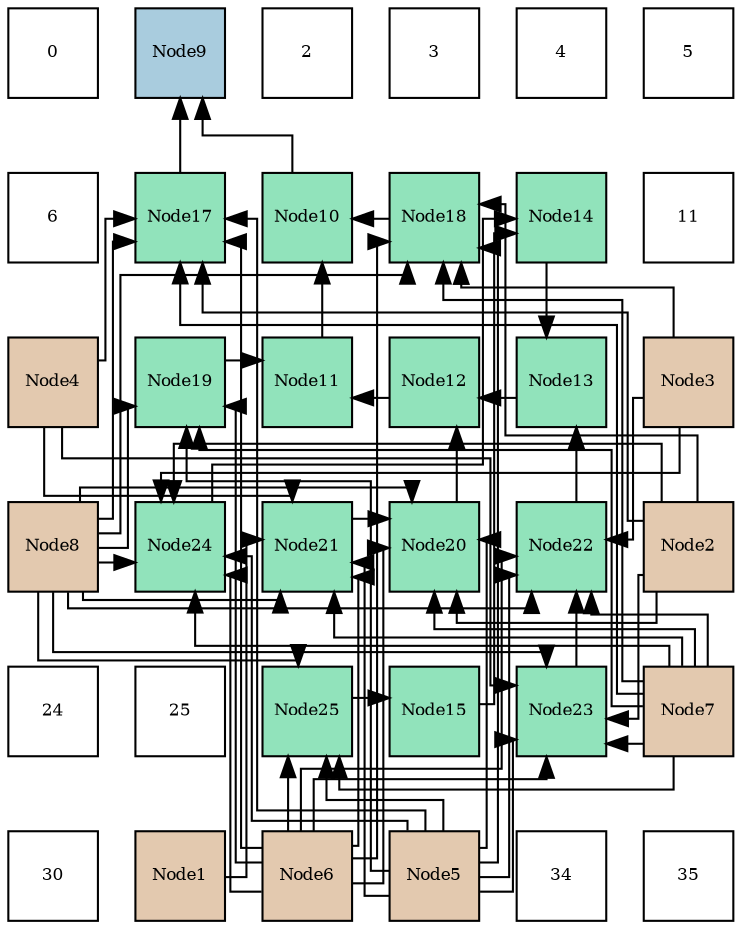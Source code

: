 digraph layout{
 rankdir=TB;
 splines=ortho;
 node [style=filled shape=square fixedsize=true width=0.6];
0[label="0", fontsize=8, fillcolor="#ffffff"];
1[label="Node9", fontsize=8, fillcolor="#a9ccde"];
2[label="2", fontsize=8, fillcolor="#ffffff"];
3[label="3", fontsize=8, fillcolor="#ffffff"];
4[label="4", fontsize=8, fillcolor="#ffffff"];
5[label="5", fontsize=8, fillcolor="#ffffff"];
6[label="6", fontsize=8, fillcolor="#ffffff"];
7[label="Node17", fontsize=8, fillcolor="#91e3bb"];
8[label="Node10", fontsize=8, fillcolor="#91e3bb"];
9[label="Node18", fontsize=8, fillcolor="#91e3bb"];
10[label="Node14", fontsize=8, fillcolor="#91e3bb"];
11[label="11", fontsize=8, fillcolor="#ffffff"];
12[label="Node4", fontsize=8, fillcolor="#e3c9af"];
13[label="Node19", fontsize=8, fillcolor="#91e3bb"];
14[label="Node11", fontsize=8, fillcolor="#91e3bb"];
15[label="Node12", fontsize=8, fillcolor="#91e3bb"];
16[label="Node13", fontsize=8, fillcolor="#91e3bb"];
17[label="Node3", fontsize=8, fillcolor="#e3c9af"];
18[label="Node8", fontsize=8, fillcolor="#e3c9af"];
19[label="Node24", fontsize=8, fillcolor="#91e3bb"];
20[label="Node21", fontsize=8, fillcolor="#91e3bb"];
21[label="Node20", fontsize=8, fillcolor="#91e3bb"];
22[label="Node22", fontsize=8, fillcolor="#91e3bb"];
23[label="Node2", fontsize=8, fillcolor="#e3c9af"];
24[label="24", fontsize=8, fillcolor="#ffffff"];
25[label="25", fontsize=8, fillcolor="#ffffff"];
26[label="Node25", fontsize=8, fillcolor="#91e3bb"];
27[label="Node15", fontsize=8, fillcolor="#91e3bb"];
28[label="Node23", fontsize=8, fillcolor="#91e3bb"];
29[label="Node7", fontsize=8, fillcolor="#e3c9af"];
30[label="30", fontsize=8, fillcolor="#ffffff"];
31[label="Node1", fontsize=8, fillcolor="#e3c9af"];
32[label="Node6", fontsize=8, fillcolor="#e3c9af"];
33[label="Node5", fontsize=8, fillcolor="#e3c9af"];
34[label="34", fontsize=8, fillcolor="#ffffff"];
35[label="35", fontsize=8, fillcolor="#ffffff"];
edge [constraint=false, style=vis];8 -> 1;
7 -> 1;
14 -> 8;
9 -> 8;
15 -> 14;
13 -> 14;
16 -> 15;
21 -> 15;
10 -> 16;
22 -> 16;
27 -> 10;
19 -> 10;
26 -> 27;
20 -> 21;
23 -> 21;
33 -> 21;
32 -> 21;
29 -> 21;
18 -> 21;
28 -> 22;
17 -> 22;
33 -> 22;
32 -> 22;
29 -> 22;
18 -> 22;
23 -> 7;
12 -> 7;
33 -> 7;
32 -> 7;
29 -> 7;
18 -> 7;
23 -> 9;
17 -> 9;
33 -> 9;
32 -> 9;
29 -> 9;
18 -> 9;
33 -> 13;
32 -> 13;
29 -> 13;
18 -> 13;
31 -> 20;
12 -> 20;
33 -> 20;
32 -> 20;
29 -> 20;
18 -> 20;
23 -> 28;
12 -> 28;
33 -> 28;
32 -> 28;
29 -> 28;
18 -> 28;
23 -> 19;
17 -> 19;
33 -> 19;
32 -> 19;
29 -> 19;
18 -> 19;
33 -> 26;
32 -> 26;
29 -> 26;
18 -> 26;
edge [constraint=true, style=invis];
0 -> 6 -> 12 -> 18 -> 24 -> 30;
1 -> 7 -> 13 -> 19 -> 25 -> 31;
2 -> 8 -> 14 -> 20 -> 26 -> 32;
3 -> 9 -> 15 -> 21 -> 27 -> 33;
4 -> 10 -> 16 -> 22 -> 28 -> 34;
5 -> 11 -> 17 -> 23 -> 29 -> 35;
rank = same {0 -> 1 -> 2 -> 3 -> 4 -> 5};
rank = same {6 -> 7 -> 8 -> 9 -> 10 -> 11};
rank = same {12 -> 13 -> 14 -> 15 -> 16 -> 17};
rank = same {18 -> 19 -> 20 -> 21 -> 22 -> 23};
rank = same {24 -> 25 -> 26 -> 27 -> 28 -> 29};
rank = same {30 -> 31 -> 32 -> 33 -> 34 -> 35};
}